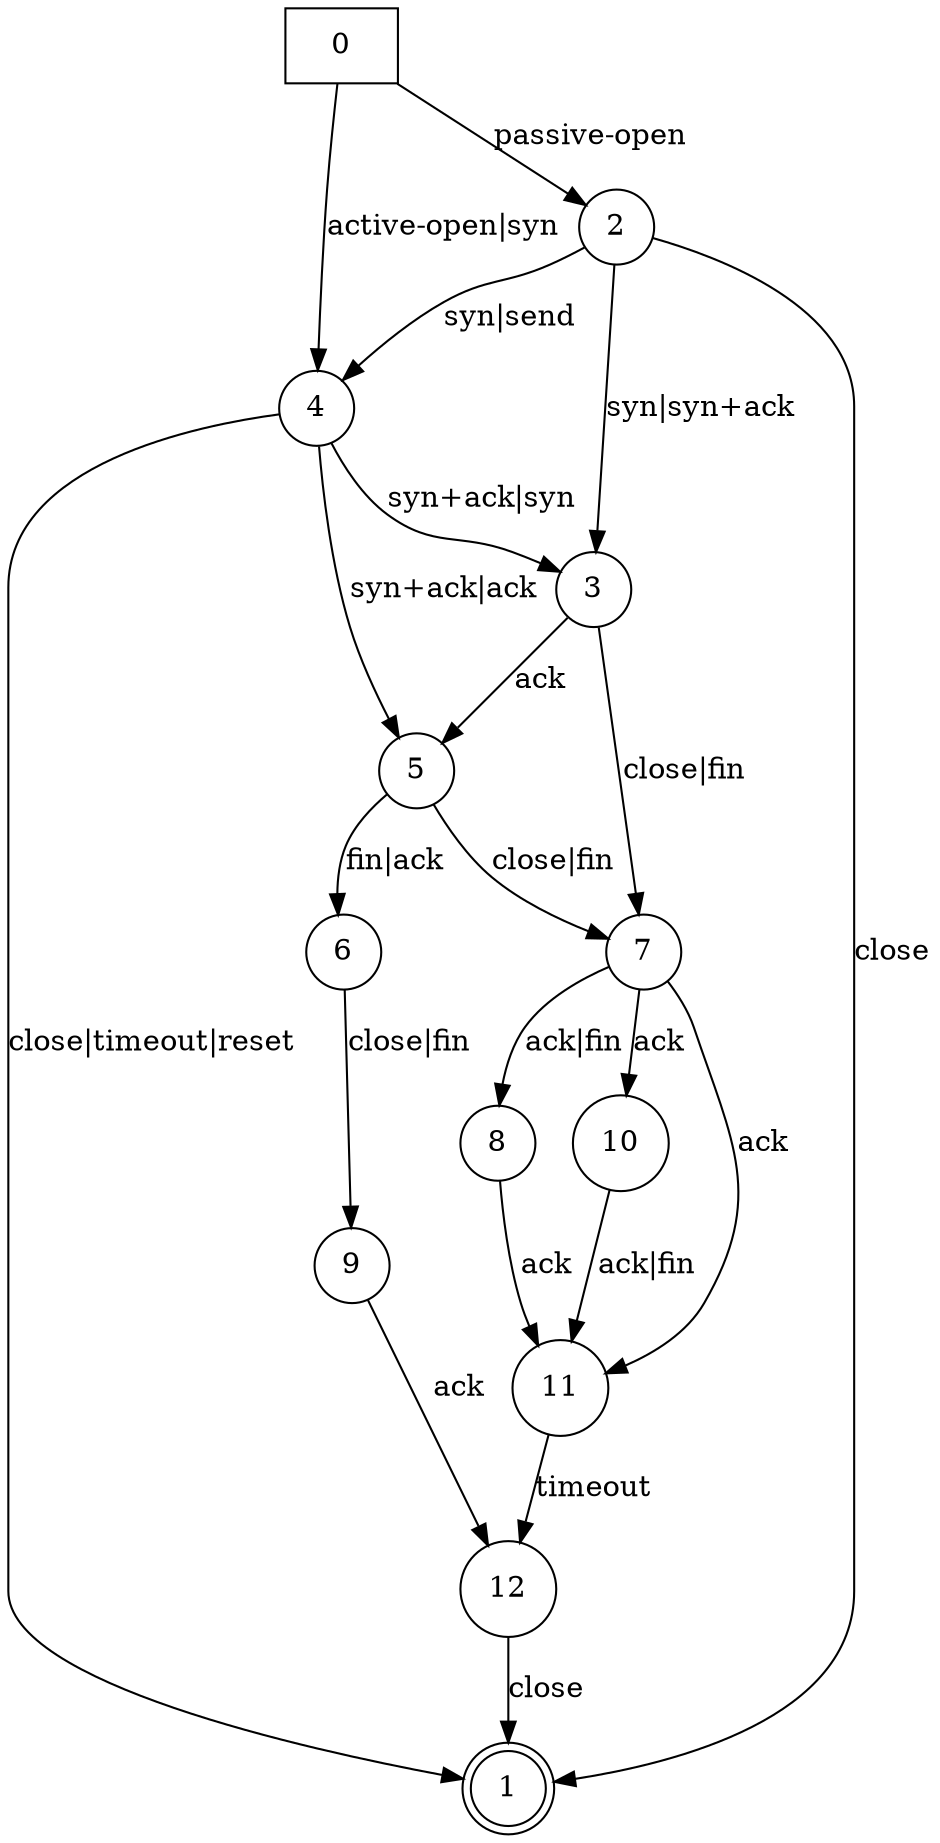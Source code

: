 digraph Automaton {
initial [shape=box,label="0"];
1 [shape=doublecircle,label="1"];
2 [shape=circle,label="2"];
3 [shape=circle,label="3"];
4 [shape=circle,label="4"];
5 [shape=circle,label="5"];
6 [shape=circle,label="6"];
7 [shape=circle,label="7"];
8 [shape=circle,label="8"];
9 [shape=circle,label="9"];
10 [shape=circle,label="10"];
11 [shape=circle,label="11"];
12 [shape=circle,label="12"];
initial -> 2 [label="passive-open"];
initial -> 4 [label="active-open|syn"];
2 -> 1 [label="close"];
2 -> 3 [label="syn|syn+ack"];
2 -> 4 [label="syn|send"];
3 -> 5 [label="ack"];
3 -> 7 [label="close|fin"];
4 -> 1 [label="close|timeout|reset"];
4 -> 5 [label="syn+ack|ack"];
4 -> 3 [label="syn+ack|syn"];
5 -> 6 [label="fin|ack"];
5 -> 7 [label="close|fin"];
6 -> 9 [label="close|fin"];
7 -> 8 [label="ack|fin"];
7 -> 10 [label="ack"];
7 -> 11 [label="ack"];
8 -> 11 [label="ack"];
9 -> 12 [label="ack"];
10 -> 11 [label="ack|fin"];
11 -> 12 [label="timeout"];
12 -> 1 [label="close"];
}